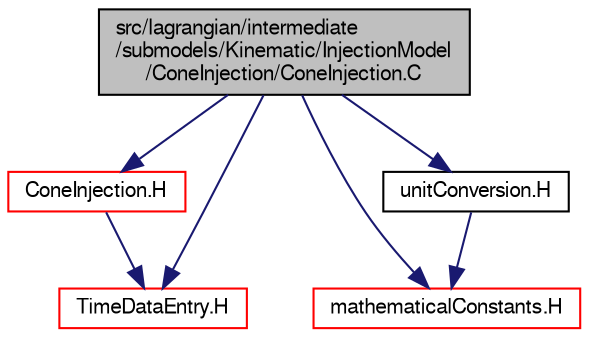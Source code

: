 digraph "src/lagrangian/intermediate/submodels/Kinematic/InjectionModel/ConeInjection/ConeInjection.C"
{
  bgcolor="transparent";
  edge [fontname="FreeSans",fontsize="10",labelfontname="FreeSans",labelfontsize="10"];
  node [fontname="FreeSans",fontsize="10",shape=record];
  Node0 [label="src/lagrangian/intermediate\l/submodels/Kinematic/InjectionModel\l/ConeInjection/ConeInjection.C",height=0.2,width=0.4,color="black", fillcolor="grey75", style="filled", fontcolor="black"];
  Node0 -> Node1 [color="midnightblue",fontsize="10",style="solid",fontname="FreeSans"];
  Node1 [label="ConeInjection.H",height=0.2,width=0.4,color="red",URL="$a05714.html"];
  Node1 -> Node97 [color="midnightblue",fontsize="10",style="solid",fontname="FreeSans"];
  Node97 [label="TimeDataEntry.H",height=0.2,width=0.4,color="red",URL="$a12311.html"];
  Node0 -> Node97 [color="midnightblue",fontsize="10",style="solid",fontname="FreeSans"];
  Node0 -> Node164 [color="midnightblue",fontsize="10",style="solid",fontname="FreeSans"];
  Node164 [label="mathematicalConstants.H",height=0.2,width=0.4,color="red",URL="$a10238.html"];
  Node0 -> Node165 [color="midnightblue",fontsize="10",style="solid",fontname="FreeSans"];
  Node165 [label="unitConversion.H",height=0.2,width=0.4,color="black",URL="$a10280.html",tooltip="Unit conversion functions. "];
  Node165 -> Node164 [color="midnightblue",fontsize="10",style="solid",fontname="FreeSans"];
}
